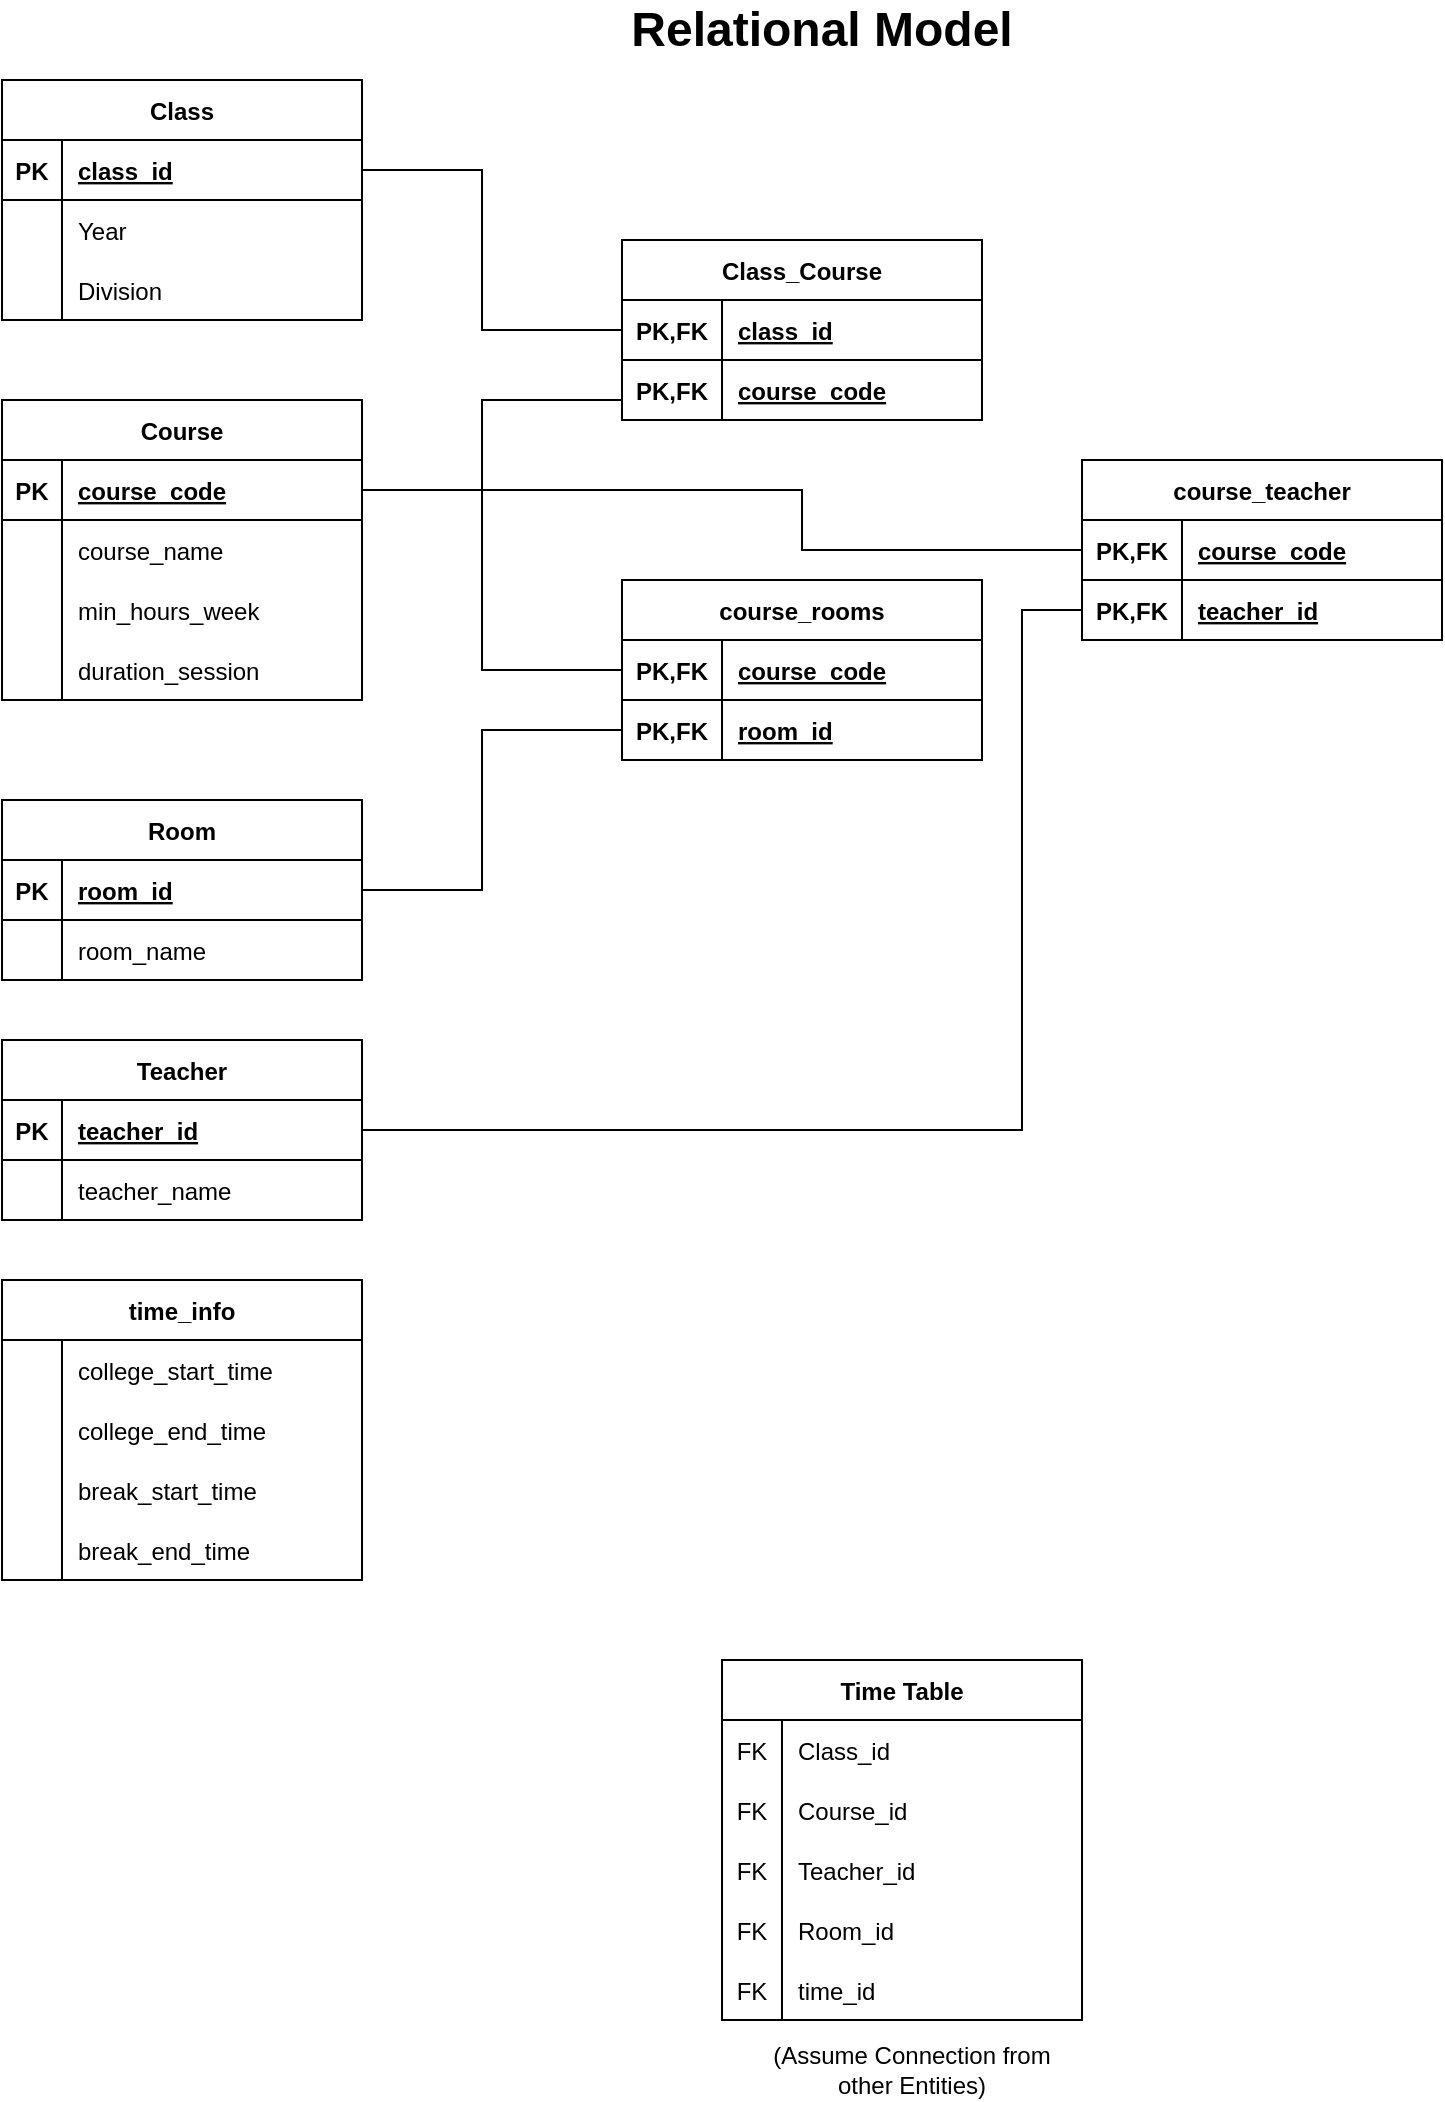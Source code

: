 <mxfile version="20.4.0" type="device"><diagram id="zvLqzb58kwVaxN1AMwR2" name="Page-1"><mxGraphModel dx="868" dy="450" grid="1" gridSize="10" guides="1" tooltips="1" connect="1" arrows="1" fold="1" page="1" pageScale="1" pageWidth="1100" pageHeight="1700" math="0" shadow="0"><root><mxCell id="0"/><mxCell id="1" parent="0"/><mxCell id="yM-epIyJSIIHkvB47Rvs-1" value="&lt;b&gt;&lt;font style=&quot;font-size: 24px;&quot;&gt;Relational Model&lt;/font&gt;&lt;/b&gt;" style="text;html=1;strokeColor=none;fillColor=none;align=center;verticalAlign=middle;whiteSpace=wrap;rounded=0;" parent="1" vertex="1"><mxGeometry x="310" y="40" width="280" height="30" as="geometry"/></mxCell><mxCell id="yM-epIyJSIIHkvB47Rvs-2" value="Class" style="shape=table;startSize=30;container=1;collapsible=1;childLayout=tableLayout;fixedRows=1;rowLines=0;fontStyle=1;align=center;resizeLast=1;fontSize=12;" parent="1" vertex="1"><mxGeometry x="40" y="80" width="180" height="120" as="geometry"/></mxCell><mxCell id="yM-epIyJSIIHkvB47Rvs-3" value="" style="shape=tableRow;horizontal=0;startSize=0;swimlaneHead=0;swimlaneBody=0;fillColor=none;collapsible=0;dropTarget=0;points=[[0,0.5],[1,0.5]];portConstraint=eastwest;top=0;left=0;right=0;bottom=1;fontSize=24;" parent="yM-epIyJSIIHkvB47Rvs-2" vertex="1"><mxGeometry y="30" width="180" height="30" as="geometry"/></mxCell><mxCell id="yM-epIyJSIIHkvB47Rvs-4" value="PK" style="shape=partialRectangle;connectable=0;fillColor=none;top=0;left=0;bottom=0;right=0;fontStyle=1;overflow=hidden;fontSize=12;" parent="yM-epIyJSIIHkvB47Rvs-3" vertex="1"><mxGeometry width="30" height="30" as="geometry"><mxRectangle width="30" height="30" as="alternateBounds"/></mxGeometry></mxCell><mxCell id="yM-epIyJSIIHkvB47Rvs-5" value="class_id" style="shape=partialRectangle;connectable=0;fillColor=none;top=0;left=0;bottom=0;right=0;align=left;spacingLeft=6;fontStyle=5;overflow=hidden;fontSize=12;" parent="yM-epIyJSIIHkvB47Rvs-3" vertex="1"><mxGeometry x="30" width="150" height="30" as="geometry"><mxRectangle width="150" height="30" as="alternateBounds"/></mxGeometry></mxCell><mxCell id="yM-epIyJSIIHkvB47Rvs-6" value="" style="shape=tableRow;horizontal=0;startSize=0;swimlaneHead=0;swimlaneBody=0;fillColor=none;collapsible=0;dropTarget=0;points=[[0,0.5],[1,0.5]];portConstraint=eastwest;top=0;left=0;right=0;bottom=0;fontSize=24;" parent="yM-epIyJSIIHkvB47Rvs-2" vertex="1"><mxGeometry y="60" width="180" height="30" as="geometry"/></mxCell><mxCell id="yM-epIyJSIIHkvB47Rvs-7" value="" style="shape=partialRectangle;connectable=0;fillColor=none;top=0;left=0;bottom=0;right=0;editable=1;overflow=hidden;fontSize=24;" parent="yM-epIyJSIIHkvB47Rvs-6" vertex="1"><mxGeometry width="30" height="30" as="geometry"><mxRectangle width="30" height="30" as="alternateBounds"/></mxGeometry></mxCell><mxCell id="yM-epIyJSIIHkvB47Rvs-8" value="Year" style="shape=partialRectangle;connectable=0;fillColor=none;top=0;left=0;bottom=0;right=0;align=left;spacingLeft=6;overflow=hidden;fontSize=12;" parent="yM-epIyJSIIHkvB47Rvs-6" vertex="1"><mxGeometry x="30" width="150" height="30" as="geometry"><mxRectangle width="150" height="30" as="alternateBounds"/></mxGeometry></mxCell><mxCell id="yM-epIyJSIIHkvB47Rvs-9" value="" style="shape=tableRow;horizontal=0;startSize=0;swimlaneHead=0;swimlaneBody=0;fillColor=none;collapsible=0;dropTarget=0;points=[[0,0.5],[1,0.5]];portConstraint=eastwest;top=0;left=0;right=0;bottom=0;fontSize=24;" parent="yM-epIyJSIIHkvB47Rvs-2" vertex="1"><mxGeometry y="90" width="180" height="30" as="geometry"/></mxCell><mxCell id="yM-epIyJSIIHkvB47Rvs-10" value="" style="shape=partialRectangle;connectable=0;fillColor=none;top=0;left=0;bottom=0;right=0;editable=1;overflow=hidden;fontSize=24;" parent="yM-epIyJSIIHkvB47Rvs-9" vertex="1"><mxGeometry width="30" height="30" as="geometry"><mxRectangle width="30" height="30" as="alternateBounds"/></mxGeometry></mxCell><mxCell id="yM-epIyJSIIHkvB47Rvs-11" value="Division" style="shape=partialRectangle;connectable=0;fillColor=none;top=0;left=0;bottom=0;right=0;align=left;spacingLeft=6;overflow=hidden;fontSize=12;" parent="yM-epIyJSIIHkvB47Rvs-9" vertex="1"><mxGeometry x="30" width="150" height="30" as="geometry"><mxRectangle width="150" height="30" as="alternateBounds"/></mxGeometry></mxCell><mxCell id="yM-epIyJSIIHkvB47Rvs-15" value="Course" style="shape=table;startSize=30;container=1;collapsible=1;childLayout=tableLayout;fixedRows=1;rowLines=0;fontStyle=1;align=center;resizeLast=1;fontSize=12;" parent="1" vertex="1"><mxGeometry x="40" y="240" width="180" height="150" as="geometry"/></mxCell><mxCell id="yM-epIyJSIIHkvB47Rvs-16" value="" style="shape=tableRow;horizontal=0;startSize=0;swimlaneHead=0;swimlaneBody=0;fillColor=none;collapsible=0;dropTarget=0;points=[[0,0.5],[1,0.5]];portConstraint=eastwest;top=0;left=0;right=0;bottom=1;fontSize=24;" parent="yM-epIyJSIIHkvB47Rvs-15" vertex="1"><mxGeometry y="30" width="180" height="30" as="geometry"/></mxCell><mxCell id="yM-epIyJSIIHkvB47Rvs-17" value="PK" style="shape=partialRectangle;connectable=0;fillColor=none;top=0;left=0;bottom=0;right=0;fontStyle=1;overflow=hidden;fontSize=12;" parent="yM-epIyJSIIHkvB47Rvs-16" vertex="1"><mxGeometry width="30" height="30" as="geometry"><mxRectangle width="30" height="30" as="alternateBounds"/></mxGeometry></mxCell><mxCell id="yM-epIyJSIIHkvB47Rvs-18" value="course_code" style="shape=partialRectangle;connectable=0;fillColor=none;top=0;left=0;bottom=0;right=0;align=left;spacingLeft=6;fontStyle=5;overflow=hidden;fontSize=12;" parent="yM-epIyJSIIHkvB47Rvs-16" vertex="1"><mxGeometry x="30" width="150" height="30" as="geometry"><mxRectangle width="150" height="30" as="alternateBounds"/></mxGeometry></mxCell><mxCell id="yM-epIyJSIIHkvB47Rvs-19" value="" style="shape=tableRow;horizontal=0;startSize=0;swimlaneHead=0;swimlaneBody=0;fillColor=none;collapsible=0;dropTarget=0;points=[[0,0.5],[1,0.5]];portConstraint=eastwest;top=0;left=0;right=0;bottom=0;fontSize=24;" parent="yM-epIyJSIIHkvB47Rvs-15" vertex="1"><mxGeometry y="60" width="180" height="30" as="geometry"/></mxCell><mxCell id="yM-epIyJSIIHkvB47Rvs-20" value="" style="shape=partialRectangle;connectable=0;fillColor=none;top=0;left=0;bottom=0;right=0;editable=1;overflow=hidden;fontSize=24;" parent="yM-epIyJSIIHkvB47Rvs-19" vertex="1"><mxGeometry width="30" height="30" as="geometry"><mxRectangle width="30" height="30" as="alternateBounds"/></mxGeometry></mxCell><mxCell id="yM-epIyJSIIHkvB47Rvs-21" value="course_name" style="shape=partialRectangle;connectable=0;fillColor=none;top=0;left=0;bottom=0;right=0;align=left;spacingLeft=6;overflow=hidden;fontSize=12;" parent="yM-epIyJSIIHkvB47Rvs-19" vertex="1"><mxGeometry x="30" width="150" height="30" as="geometry"><mxRectangle width="150" height="30" as="alternateBounds"/></mxGeometry></mxCell><mxCell id="yM-epIyJSIIHkvB47Rvs-22" value="" style="shape=tableRow;horizontal=0;startSize=0;swimlaneHead=0;swimlaneBody=0;fillColor=none;collapsible=0;dropTarget=0;points=[[0,0.5],[1,0.5]];portConstraint=eastwest;top=0;left=0;right=0;bottom=0;fontSize=24;" parent="yM-epIyJSIIHkvB47Rvs-15" vertex="1"><mxGeometry y="90" width="180" height="30" as="geometry"/></mxCell><mxCell id="yM-epIyJSIIHkvB47Rvs-23" value="" style="shape=partialRectangle;connectable=0;fillColor=none;top=0;left=0;bottom=0;right=0;editable=1;overflow=hidden;fontSize=24;" parent="yM-epIyJSIIHkvB47Rvs-22" vertex="1"><mxGeometry width="30" height="30" as="geometry"><mxRectangle width="30" height="30" as="alternateBounds"/></mxGeometry></mxCell><mxCell id="yM-epIyJSIIHkvB47Rvs-24" value="min_hours_week" style="shape=partialRectangle;connectable=0;fillColor=none;top=0;left=0;bottom=0;right=0;align=left;spacingLeft=6;overflow=hidden;fontSize=12;" parent="yM-epIyJSIIHkvB47Rvs-22" vertex="1"><mxGeometry x="30" width="150" height="30" as="geometry"><mxRectangle width="150" height="30" as="alternateBounds"/></mxGeometry></mxCell><mxCell id="yM-epIyJSIIHkvB47Rvs-47" value="" style="shape=tableRow;horizontal=0;startSize=0;swimlaneHead=0;swimlaneBody=0;fillColor=none;collapsible=0;dropTarget=0;points=[[0,0.5],[1,0.5]];portConstraint=eastwest;top=0;left=0;right=0;bottom=0;fontSize=24;" parent="yM-epIyJSIIHkvB47Rvs-15" vertex="1"><mxGeometry y="120" width="180" height="30" as="geometry"/></mxCell><mxCell id="yM-epIyJSIIHkvB47Rvs-48" value="" style="shape=partialRectangle;connectable=0;fillColor=none;top=0;left=0;bottom=0;right=0;editable=1;overflow=hidden;fontSize=24;" parent="yM-epIyJSIIHkvB47Rvs-47" vertex="1"><mxGeometry width="30" height="30" as="geometry"><mxRectangle width="30" height="30" as="alternateBounds"/></mxGeometry></mxCell><mxCell id="yM-epIyJSIIHkvB47Rvs-49" value="duration_session" style="shape=partialRectangle;connectable=0;fillColor=none;top=0;left=0;bottom=0;right=0;align=left;spacingLeft=6;overflow=hidden;fontSize=12;" parent="yM-epIyJSIIHkvB47Rvs-47" vertex="1"><mxGeometry x="30" width="150" height="30" as="geometry"><mxRectangle width="150" height="30" as="alternateBounds"/></mxGeometry></mxCell><mxCell id="yM-epIyJSIIHkvB47Rvs-50" value="Room" style="shape=table;startSize=30;container=1;collapsible=1;childLayout=tableLayout;fixedRows=1;rowLines=0;fontStyle=1;align=center;resizeLast=1;fontSize=12;" parent="1" vertex="1"><mxGeometry x="40" y="440" width="180" height="90" as="geometry"/></mxCell><mxCell id="yM-epIyJSIIHkvB47Rvs-51" value="" style="shape=tableRow;horizontal=0;startSize=0;swimlaneHead=0;swimlaneBody=0;fillColor=none;collapsible=0;dropTarget=0;points=[[0,0.5],[1,0.5]];portConstraint=eastwest;top=0;left=0;right=0;bottom=1;fontSize=24;" parent="yM-epIyJSIIHkvB47Rvs-50" vertex="1"><mxGeometry y="30" width="180" height="30" as="geometry"/></mxCell><mxCell id="yM-epIyJSIIHkvB47Rvs-52" value="PK" style="shape=partialRectangle;connectable=0;fillColor=none;top=0;left=0;bottom=0;right=0;fontStyle=1;overflow=hidden;fontSize=12;" parent="yM-epIyJSIIHkvB47Rvs-51" vertex="1"><mxGeometry width="30" height="30" as="geometry"><mxRectangle width="30" height="30" as="alternateBounds"/></mxGeometry></mxCell><mxCell id="yM-epIyJSIIHkvB47Rvs-53" value="room_id" style="shape=partialRectangle;connectable=0;fillColor=none;top=0;left=0;bottom=0;right=0;align=left;spacingLeft=6;fontStyle=5;overflow=hidden;fontSize=12;" parent="yM-epIyJSIIHkvB47Rvs-51" vertex="1"><mxGeometry x="30" width="150" height="30" as="geometry"><mxRectangle width="150" height="30" as="alternateBounds"/></mxGeometry></mxCell><mxCell id="yM-epIyJSIIHkvB47Rvs-54" value="" style="shape=tableRow;horizontal=0;startSize=0;swimlaneHead=0;swimlaneBody=0;fillColor=none;collapsible=0;dropTarget=0;points=[[0,0.5],[1,0.5]];portConstraint=eastwest;top=0;left=0;right=0;bottom=0;fontSize=24;" parent="yM-epIyJSIIHkvB47Rvs-50" vertex="1"><mxGeometry y="60" width="180" height="30" as="geometry"/></mxCell><mxCell id="yM-epIyJSIIHkvB47Rvs-55" value="" style="shape=partialRectangle;connectable=0;fillColor=none;top=0;left=0;bottom=0;right=0;editable=1;overflow=hidden;fontSize=24;" parent="yM-epIyJSIIHkvB47Rvs-54" vertex="1"><mxGeometry width="30" height="30" as="geometry"><mxRectangle width="30" height="30" as="alternateBounds"/></mxGeometry></mxCell><mxCell id="yM-epIyJSIIHkvB47Rvs-56" value="room_name" style="shape=partialRectangle;connectable=0;fillColor=none;top=0;left=0;bottom=0;right=0;align=left;spacingLeft=6;overflow=hidden;fontSize=12;" parent="yM-epIyJSIIHkvB47Rvs-54" vertex="1"><mxGeometry x="30" width="150" height="30" as="geometry"><mxRectangle width="150" height="30" as="alternateBounds"/></mxGeometry></mxCell><mxCell id="yM-epIyJSIIHkvB47Rvs-63" value="Teacher" style="shape=table;startSize=30;container=1;collapsible=1;childLayout=tableLayout;fixedRows=1;rowLines=0;fontStyle=1;align=center;resizeLast=1;fontSize=12;" parent="1" vertex="1"><mxGeometry x="40" y="560" width="180" height="90" as="geometry"/></mxCell><mxCell id="yM-epIyJSIIHkvB47Rvs-64" value="" style="shape=tableRow;horizontal=0;startSize=0;swimlaneHead=0;swimlaneBody=0;fillColor=none;collapsible=0;dropTarget=0;points=[[0,0.5],[1,0.5]];portConstraint=eastwest;top=0;left=0;right=0;bottom=1;fontSize=24;" parent="yM-epIyJSIIHkvB47Rvs-63" vertex="1"><mxGeometry y="30" width="180" height="30" as="geometry"/></mxCell><mxCell id="yM-epIyJSIIHkvB47Rvs-65" value="PK" style="shape=partialRectangle;connectable=0;fillColor=none;top=0;left=0;bottom=0;right=0;fontStyle=1;overflow=hidden;fontSize=12;" parent="yM-epIyJSIIHkvB47Rvs-64" vertex="1"><mxGeometry width="30" height="30" as="geometry"><mxRectangle width="30" height="30" as="alternateBounds"/></mxGeometry></mxCell><mxCell id="yM-epIyJSIIHkvB47Rvs-66" value="teacher_id" style="shape=partialRectangle;connectable=0;fillColor=none;top=0;left=0;bottom=0;right=0;align=left;spacingLeft=6;fontStyle=5;overflow=hidden;fontSize=12;" parent="yM-epIyJSIIHkvB47Rvs-64" vertex="1"><mxGeometry x="30" width="150" height="30" as="geometry"><mxRectangle width="150" height="30" as="alternateBounds"/></mxGeometry></mxCell><mxCell id="yM-epIyJSIIHkvB47Rvs-67" value="" style="shape=tableRow;horizontal=0;startSize=0;swimlaneHead=0;swimlaneBody=0;fillColor=none;collapsible=0;dropTarget=0;points=[[0,0.5],[1,0.5]];portConstraint=eastwest;top=0;left=0;right=0;bottom=0;fontSize=24;" parent="yM-epIyJSIIHkvB47Rvs-63" vertex="1"><mxGeometry y="60" width="180" height="30" as="geometry"/></mxCell><mxCell id="yM-epIyJSIIHkvB47Rvs-68" value="" style="shape=partialRectangle;connectable=0;fillColor=none;top=0;left=0;bottom=0;right=0;editable=1;overflow=hidden;fontSize=24;" parent="yM-epIyJSIIHkvB47Rvs-67" vertex="1"><mxGeometry width="30" height="30" as="geometry"><mxRectangle width="30" height="30" as="alternateBounds"/></mxGeometry></mxCell><mxCell id="yM-epIyJSIIHkvB47Rvs-69" value="teacher_name" style="shape=partialRectangle;connectable=0;fillColor=none;top=0;left=0;bottom=0;right=0;align=left;spacingLeft=6;overflow=hidden;fontSize=12;" parent="yM-epIyJSIIHkvB47Rvs-67" vertex="1"><mxGeometry x="30" width="150" height="30" as="geometry"><mxRectangle width="150" height="30" as="alternateBounds"/></mxGeometry></mxCell><mxCell id="yM-epIyJSIIHkvB47Rvs-76" value="Class_Course" style="shape=table;startSize=30;container=1;collapsible=1;childLayout=tableLayout;fixedRows=1;rowLines=0;fontStyle=1;align=center;resizeLast=1;fontSize=12;" parent="1" vertex="1"><mxGeometry x="350" y="160" width="180" height="90" as="geometry"/></mxCell><mxCell id="yM-epIyJSIIHkvB47Rvs-77" value="" style="shape=tableRow;horizontal=0;startSize=0;swimlaneHead=0;swimlaneBody=0;fillColor=none;collapsible=0;dropTarget=0;points=[[0,0.5],[1,0.5]];portConstraint=eastwest;top=0;left=0;right=0;bottom=1;fontSize=24;" parent="yM-epIyJSIIHkvB47Rvs-76" vertex="1"><mxGeometry y="30" width="180" height="30" as="geometry"/></mxCell><mxCell id="yM-epIyJSIIHkvB47Rvs-78" value="PK,FK" style="shape=partialRectangle;connectable=0;fillColor=none;top=0;left=0;bottom=0;right=0;fontStyle=1;overflow=hidden;fontSize=12;" parent="yM-epIyJSIIHkvB47Rvs-77" vertex="1"><mxGeometry width="50" height="30" as="geometry"><mxRectangle width="50" height="30" as="alternateBounds"/></mxGeometry></mxCell><mxCell id="yM-epIyJSIIHkvB47Rvs-79" value="class_id" style="shape=partialRectangle;connectable=0;fillColor=none;top=0;left=0;bottom=0;right=0;align=left;spacingLeft=6;fontStyle=5;overflow=hidden;fontSize=12;" parent="yM-epIyJSIIHkvB47Rvs-77" vertex="1"><mxGeometry x="50" width="130" height="30" as="geometry"><mxRectangle width="130" height="30" as="alternateBounds"/></mxGeometry></mxCell><mxCell id="yM-epIyJSIIHkvB47Rvs-86" value="" style="shape=tableRow;horizontal=0;startSize=0;swimlaneHead=0;swimlaneBody=0;fillColor=none;collapsible=0;dropTarget=0;points=[[0,0.5],[1,0.5]];portConstraint=eastwest;top=0;left=0;right=0;bottom=1;fontSize=24;" parent="yM-epIyJSIIHkvB47Rvs-76" vertex="1"><mxGeometry y="60" width="180" height="30" as="geometry"/></mxCell><mxCell id="yM-epIyJSIIHkvB47Rvs-87" value="PK,FK" style="shape=partialRectangle;connectable=0;fillColor=none;top=0;left=0;bottom=0;right=0;fontStyle=1;overflow=hidden;fontSize=12;" parent="yM-epIyJSIIHkvB47Rvs-86" vertex="1"><mxGeometry width="50" height="30" as="geometry"><mxRectangle width="50" height="30" as="alternateBounds"/></mxGeometry></mxCell><mxCell id="yM-epIyJSIIHkvB47Rvs-88" value="course_code" style="shape=partialRectangle;connectable=0;fillColor=none;top=0;left=0;bottom=0;right=0;align=left;spacingLeft=6;fontStyle=5;overflow=hidden;fontSize=12;" parent="yM-epIyJSIIHkvB47Rvs-86" vertex="1"><mxGeometry x="50" width="130" height="30" as="geometry"><mxRectangle width="130" height="30" as="alternateBounds"/></mxGeometry></mxCell><mxCell id="yM-epIyJSIIHkvB47Rvs-93" value="" style="endArrow=none;html=1;rounded=0;fontSize=12;exitX=1;exitY=0.5;exitDx=0;exitDy=0;entryX=0;entryY=0.5;entryDx=0;entryDy=0;" parent="1" source="yM-epIyJSIIHkvB47Rvs-3" target="yM-epIyJSIIHkvB47Rvs-77" edge="1"><mxGeometry relative="1" as="geometry"><mxPoint x="360" y="210" as="sourcePoint"/><mxPoint x="520" y="210" as="targetPoint"/><Array as="points"><mxPoint x="280" y="125"/><mxPoint x="280" y="205"/></Array></mxGeometry></mxCell><mxCell id="yM-epIyJSIIHkvB47Rvs-94" value="" style="endArrow=none;html=1;rounded=0;fontSize=12;exitX=1;exitY=0.5;exitDx=0;exitDy=0;" parent="1" source="yM-epIyJSIIHkvB47Rvs-16" edge="1"><mxGeometry relative="1" as="geometry"><mxPoint x="360" y="210" as="sourcePoint"/><mxPoint x="350" y="240" as="targetPoint"/><Array as="points"><mxPoint x="280" y="285"/><mxPoint x="280" y="240"/></Array></mxGeometry></mxCell><mxCell id="yM-epIyJSIIHkvB47Rvs-95" value="course_rooms" style="shape=table;startSize=30;container=1;collapsible=1;childLayout=tableLayout;fixedRows=1;rowLines=0;fontStyle=1;align=center;resizeLast=1;fontSize=12;" parent="1" vertex="1"><mxGeometry x="350" y="330" width="180" height="90" as="geometry"/></mxCell><mxCell id="yM-epIyJSIIHkvB47Rvs-96" value="" style="shape=tableRow;horizontal=0;startSize=0;swimlaneHead=0;swimlaneBody=0;fillColor=none;collapsible=0;dropTarget=0;points=[[0,0.5],[1,0.5]];portConstraint=eastwest;top=0;left=0;right=0;bottom=1;fontSize=24;" parent="yM-epIyJSIIHkvB47Rvs-95" vertex="1"><mxGeometry y="30" width="180" height="30" as="geometry"/></mxCell><mxCell id="yM-epIyJSIIHkvB47Rvs-97" value="PK,FK" style="shape=partialRectangle;connectable=0;fillColor=none;top=0;left=0;bottom=0;right=0;fontStyle=1;overflow=hidden;fontSize=12;" parent="yM-epIyJSIIHkvB47Rvs-96" vertex="1"><mxGeometry width="50" height="30" as="geometry"><mxRectangle width="50" height="30" as="alternateBounds"/></mxGeometry></mxCell><mxCell id="yM-epIyJSIIHkvB47Rvs-98" value="course_code" style="shape=partialRectangle;connectable=0;fillColor=none;top=0;left=0;bottom=0;right=0;align=left;spacingLeft=6;fontStyle=5;overflow=hidden;fontSize=12;" parent="yM-epIyJSIIHkvB47Rvs-96" vertex="1"><mxGeometry x="50" width="130" height="30" as="geometry"><mxRectangle width="130" height="30" as="alternateBounds"/></mxGeometry></mxCell><mxCell id="yM-epIyJSIIHkvB47Rvs-99" value="" style="shape=tableRow;horizontal=0;startSize=0;swimlaneHead=0;swimlaneBody=0;fillColor=none;collapsible=0;dropTarget=0;points=[[0,0.5],[1,0.5]];portConstraint=eastwest;top=0;left=0;right=0;bottom=1;fontSize=24;" parent="yM-epIyJSIIHkvB47Rvs-95" vertex="1"><mxGeometry y="60" width="180" height="30" as="geometry"/></mxCell><mxCell id="yM-epIyJSIIHkvB47Rvs-100" value="PK,FK" style="shape=partialRectangle;connectable=0;fillColor=none;top=0;left=0;bottom=0;right=0;fontStyle=1;overflow=hidden;fontSize=12;" parent="yM-epIyJSIIHkvB47Rvs-99" vertex="1"><mxGeometry width="50" height="30" as="geometry"><mxRectangle width="50" height="30" as="alternateBounds"/></mxGeometry></mxCell><mxCell id="yM-epIyJSIIHkvB47Rvs-101" value="room_id" style="shape=partialRectangle;connectable=0;fillColor=none;top=0;left=0;bottom=0;right=0;align=left;spacingLeft=6;fontStyle=5;overflow=hidden;fontSize=12;" parent="yM-epIyJSIIHkvB47Rvs-99" vertex="1"><mxGeometry x="50" width="130" height="30" as="geometry"><mxRectangle width="130" height="30" as="alternateBounds"/></mxGeometry></mxCell><mxCell id="yM-epIyJSIIHkvB47Rvs-102" value="" style="endArrow=none;html=1;rounded=0;fontSize=12;exitX=1;exitY=0.5;exitDx=0;exitDy=0;entryX=0;entryY=0.5;entryDx=0;entryDy=0;" parent="1" source="yM-epIyJSIIHkvB47Rvs-16" target="yM-epIyJSIIHkvB47Rvs-96" edge="1"><mxGeometry relative="1" as="geometry"><mxPoint x="250" y="440" as="sourcePoint"/><mxPoint x="410" y="440" as="targetPoint"/><Array as="points"><mxPoint x="280" y="285"/><mxPoint x="280" y="375"/></Array></mxGeometry></mxCell><mxCell id="yM-epIyJSIIHkvB47Rvs-103" value="" style="endArrow=none;html=1;rounded=0;fontSize=12;exitX=1;exitY=0.5;exitDx=0;exitDy=0;entryX=0;entryY=0.5;entryDx=0;entryDy=0;" parent="1" source="yM-epIyJSIIHkvB47Rvs-51" target="yM-epIyJSIIHkvB47Rvs-99" edge="1"><mxGeometry relative="1" as="geometry"><mxPoint x="320" y="490" as="sourcePoint"/><mxPoint x="480" y="490" as="targetPoint"/><Array as="points"><mxPoint x="280" y="485"/><mxPoint x="280" y="405"/></Array></mxGeometry></mxCell><mxCell id="yM-epIyJSIIHkvB47Rvs-104" value="course_teacher" style="shape=table;startSize=30;container=1;collapsible=1;childLayout=tableLayout;fixedRows=1;rowLines=0;fontStyle=1;align=center;resizeLast=1;fontSize=12;" parent="1" vertex="1"><mxGeometry x="580" y="270" width="180" height="90" as="geometry"/></mxCell><mxCell id="yM-epIyJSIIHkvB47Rvs-105" value="" style="shape=tableRow;horizontal=0;startSize=0;swimlaneHead=0;swimlaneBody=0;fillColor=none;collapsible=0;dropTarget=0;points=[[0,0.5],[1,0.5]];portConstraint=eastwest;top=0;left=0;right=0;bottom=1;fontSize=24;" parent="yM-epIyJSIIHkvB47Rvs-104" vertex="1"><mxGeometry y="30" width="180" height="30" as="geometry"/></mxCell><mxCell id="yM-epIyJSIIHkvB47Rvs-106" value="PK,FK" style="shape=partialRectangle;connectable=0;fillColor=none;top=0;left=0;bottom=0;right=0;fontStyle=1;overflow=hidden;fontSize=12;" parent="yM-epIyJSIIHkvB47Rvs-105" vertex="1"><mxGeometry width="50" height="30" as="geometry"><mxRectangle width="50" height="30" as="alternateBounds"/></mxGeometry></mxCell><mxCell id="yM-epIyJSIIHkvB47Rvs-107" value="course_code" style="shape=partialRectangle;connectable=0;fillColor=none;top=0;left=0;bottom=0;right=0;align=left;spacingLeft=6;fontStyle=5;overflow=hidden;fontSize=12;" parent="yM-epIyJSIIHkvB47Rvs-105" vertex="1"><mxGeometry x="50" width="130" height="30" as="geometry"><mxRectangle width="130" height="30" as="alternateBounds"/></mxGeometry></mxCell><mxCell id="yM-epIyJSIIHkvB47Rvs-108" value="" style="shape=tableRow;horizontal=0;startSize=0;swimlaneHead=0;swimlaneBody=0;fillColor=none;collapsible=0;dropTarget=0;points=[[0,0.5],[1,0.5]];portConstraint=eastwest;top=0;left=0;right=0;bottom=1;fontSize=24;" parent="yM-epIyJSIIHkvB47Rvs-104" vertex="1"><mxGeometry y="60" width="180" height="30" as="geometry"/></mxCell><mxCell id="yM-epIyJSIIHkvB47Rvs-109" value="PK,FK" style="shape=partialRectangle;connectable=0;fillColor=none;top=0;left=0;bottom=0;right=0;fontStyle=1;overflow=hidden;fontSize=12;" parent="yM-epIyJSIIHkvB47Rvs-108" vertex="1"><mxGeometry width="50" height="30" as="geometry"><mxRectangle width="50" height="30" as="alternateBounds"/></mxGeometry></mxCell><mxCell id="yM-epIyJSIIHkvB47Rvs-110" value="teacher_id" style="shape=partialRectangle;connectable=0;fillColor=none;top=0;left=0;bottom=0;right=0;align=left;spacingLeft=6;fontStyle=5;overflow=hidden;fontSize=12;" parent="yM-epIyJSIIHkvB47Rvs-108" vertex="1"><mxGeometry x="50" width="130" height="30" as="geometry"><mxRectangle width="130" height="30" as="alternateBounds"/></mxGeometry></mxCell><mxCell id="yM-epIyJSIIHkvB47Rvs-111" value="" style="endArrow=none;html=1;rounded=0;fontSize=12;exitX=1;exitY=0.5;exitDx=0;exitDy=0;entryX=0;entryY=0.5;entryDx=0;entryDy=0;" parent="1" source="yM-epIyJSIIHkvB47Rvs-16" target="yM-epIyJSIIHkvB47Rvs-105" edge="1"><mxGeometry relative="1" as="geometry"><mxPoint x="360" y="310" as="sourcePoint"/><mxPoint x="520" y="310" as="targetPoint"/><Array as="points"><mxPoint x="440" y="285"/><mxPoint x="440" y="315"/></Array></mxGeometry></mxCell><mxCell id="yM-epIyJSIIHkvB47Rvs-112" value="" style="endArrow=none;html=1;rounded=0;fontSize=12;exitX=1;exitY=0.5;exitDx=0;exitDy=0;entryX=0;entryY=0.5;entryDx=0;entryDy=0;" parent="1" source="yM-epIyJSIIHkvB47Rvs-64" target="yM-epIyJSIIHkvB47Rvs-108" edge="1"><mxGeometry relative="1" as="geometry"><mxPoint x="360" y="510" as="sourcePoint"/><mxPoint x="520" y="510" as="targetPoint"/><Array as="points"><mxPoint x="550" y="605"/><mxPoint x="550" y="345"/><mxPoint x="580" y="345"/></Array></mxGeometry></mxCell><mxCell id="yM-epIyJSIIHkvB47Rvs-113" value="time_info" style="shape=table;startSize=30;container=1;collapsible=1;childLayout=tableLayout;fixedRows=1;rowLines=0;fontStyle=1;align=center;resizeLast=1;fontSize=12;" parent="1" vertex="1"><mxGeometry x="40" y="680" width="180" height="150" as="geometry"/></mxCell><mxCell id="yM-epIyJSIIHkvB47Rvs-117" value="" style="shape=tableRow;horizontal=0;startSize=0;swimlaneHead=0;swimlaneBody=0;fillColor=none;collapsible=0;dropTarget=0;points=[[0,0.5],[1,0.5]];portConstraint=eastwest;top=0;left=0;right=0;bottom=0;fontSize=24;" parent="yM-epIyJSIIHkvB47Rvs-113" vertex="1"><mxGeometry y="30" width="180" height="30" as="geometry"/></mxCell><mxCell id="yM-epIyJSIIHkvB47Rvs-118" value="" style="shape=partialRectangle;connectable=0;fillColor=none;top=0;left=0;bottom=0;right=0;editable=1;overflow=hidden;fontSize=24;" parent="yM-epIyJSIIHkvB47Rvs-117" vertex="1"><mxGeometry width="30" height="30" as="geometry"><mxRectangle width="30" height="30" as="alternateBounds"/></mxGeometry></mxCell><mxCell id="yM-epIyJSIIHkvB47Rvs-119" value="college_start_time" style="shape=partialRectangle;connectable=0;fillColor=none;top=0;left=0;bottom=0;right=0;align=left;spacingLeft=6;overflow=hidden;fontSize=12;" parent="yM-epIyJSIIHkvB47Rvs-117" vertex="1"><mxGeometry x="30" width="150" height="30" as="geometry"><mxRectangle width="150" height="30" as="alternateBounds"/></mxGeometry></mxCell><mxCell id="yM-epIyJSIIHkvB47Rvs-120" value="" style="shape=tableRow;horizontal=0;startSize=0;swimlaneHead=0;swimlaneBody=0;fillColor=none;collapsible=0;dropTarget=0;points=[[0,0.5],[1,0.5]];portConstraint=eastwest;top=0;left=0;right=0;bottom=0;fontSize=24;" parent="yM-epIyJSIIHkvB47Rvs-113" vertex="1"><mxGeometry y="60" width="180" height="30" as="geometry"/></mxCell><mxCell id="yM-epIyJSIIHkvB47Rvs-121" value="" style="shape=partialRectangle;connectable=0;fillColor=none;top=0;left=0;bottom=0;right=0;editable=1;overflow=hidden;fontSize=24;" parent="yM-epIyJSIIHkvB47Rvs-120" vertex="1"><mxGeometry width="30" height="30" as="geometry"><mxRectangle width="30" height="30" as="alternateBounds"/></mxGeometry></mxCell><mxCell id="yM-epIyJSIIHkvB47Rvs-122" value="college_end_time" style="shape=partialRectangle;connectable=0;fillColor=none;top=0;left=0;bottom=0;right=0;align=left;spacingLeft=6;overflow=hidden;fontSize=12;" parent="yM-epIyJSIIHkvB47Rvs-120" vertex="1"><mxGeometry x="30" width="150" height="30" as="geometry"><mxRectangle width="150" height="30" as="alternateBounds"/></mxGeometry></mxCell><mxCell id="yM-epIyJSIIHkvB47Rvs-123" value="" style="shape=tableRow;horizontal=0;startSize=0;swimlaneHead=0;swimlaneBody=0;fillColor=none;collapsible=0;dropTarget=0;points=[[0,0.5],[1,0.5]];portConstraint=eastwest;top=0;left=0;right=0;bottom=0;fontSize=24;" parent="yM-epIyJSIIHkvB47Rvs-113" vertex="1"><mxGeometry y="90" width="180" height="30" as="geometry"/></mxCell><mxCell id="yM-epIyJSIIHkvB47Rvs-124" value="" style="shape=partialRectangle;connectable=0;fillColor=none;top=0;left=0;bottom=0;right=0;editable=1;overflow=hidden;fontSize=24;" parent="yM-epIyJSIIHkvB47Rvs-123" vertex="1"><mxGeometry width="30" height="30" as="geometry"><mxRectangle width="30" height="30" as="alternateBounds"/></mxGeometry></mxCell><mxCell id="yM-epIyJSIIHkvB47Rvs-125" value="break_start_time" style="shape=partialRectangle;connectable=0;fillColor=none;top=0;left=0;bottom=0;right=0;align=left;spacingLeft=6;overflow=hidden;fontSize=12;" parent="yM-epIyJSIIHkvB47Rvs-123" vertex="1"><mxGeometry x="30" width="150" height="30" as="geometry"><mxRectangle width="150" height="30" as="alternateBounds"/></mxGeometry></mxCell><mxCell id="O_0n4XbbraEeVZyB7gW1-11" value="" style="shape=tableRow;horizontal=0;startSize=0;swimlaneHead=0;swimlaneBody=0;fillColor=none;collapsible=0;dropTarget=0;points=[[0,0.5],[1,0.5]];portConstraint=eastwest;top=0;left=0;right=0;bottom=0;fontSize=24;" vertex="1" parent="yM-epIyJSIIHkvB47Rvs-113"><mxGeometry y="120" width="180" height="30" as="geometry"/></mxCell><mxCell id="O_0n4XbbraEeVZyB7gW1-12" value="" style="shape=partialRectangle;connectable=0;fillColor=none;top=0;left=0;bottom=0;right=0;editable=1;overflow=hidden;fontSize=24;" vertex="1" parent="O_0n4XbbraEeVZyB7gW1-11"><mxGeometry width="30" height="30" as="geometry"><mxRectangle width="30" height="30" as="alternateBounds"/></mxGeometry></mxCell><mxCell id="O_0n4XbbraEeVZyB7gW1-13" value="break_end_time" style="shape=partialRectangle;connectable=0;fillColor=none;top=0;left=0;bottom=0;right=0;align=left;spacingLeft=6;overflow=hidden;fontSize=12;" vertex="1" parent="O_0n4XbbraEeVZyB7gW1-11"><mxGeometry x="30" width="150" height="30" as="geometry"><mxRectangle width="150" height="30" as="alternateBounds"/></mxGeometry></mxCell><mxCell id="yM-epIyJSIIHkvB47Rvs-187" value="Time Table" style="shape=table;startSize=30;container=1;collapsible=1;childLayout=tableLayout;fixedRows=1;rowLines=0;fontStyle=1;align=center;resizeLast=1;fontSize=12;" parent="1" vertex="1"><mxGeometry x="400" y="870" width="180" height="180" as="geometry"/></mxCell><mxCell id="yM-epIyJSIIHkvB47Rvs-191" value="" style="shape=tableRow;horizontal=0;startSize=0;swimlaneHead=0;swimlaneBody=0;fillColor=none;collapsible=0;dropTarget=0;points=[[0,0.5],[1,0.5]];portConstraint=eastwest;top=0;left=0;right=0;bottom=0;fontSize=24;" parent="yM-epIyJSIIHkvB47Rvs-187" vertex="1"><mxGeometry y="30" width="180" height="30" as="geometry"/></mxCell><mxCell id="yM-epIyJSIIHkvB47Rvs-192" value="FK" style="shape=partialRectangle;connectable=0;fillColor=none;top=0;left=0;bottom=0;right=0;editable=1;overflow=hidden;fontSize=12;" parent="yM-epIyJSIIHkvB47Rvs-191" vertex="1"><mxGeometry width="30" height="30" as="geometry"><mxRectangle width="30" height="30" as="alternateBounds"/></mxGeometry></mxCell><mxCell id="yM-epIyJSIIHkvB47Rvs-193" value="Class_id" style="shape=partialRectangle;connectable=0;fillColor=none;top=0;left=0;bottom=0;right=0;align=left;spacingLeft=6;overflow=hidden;fontSize=12;" parent="yM-epIyJSIIHkvB47Rvs-191" vertex="1"><mxGeometry x="30" width="150" height="30" as="geometry"><mxRectangle width="150" height="30" as="alternateBounds"/></mxGeometry></mxCell><mxCell id="yM-epIyJSIIHkvB47Rvs-194" value="" style="shape=tableRow;horizontal=0;startSize=0;swimlaneHead=0;swimlaneBody=0;fillColor=none;collapsible=0;dropTarget=0;points=[[0,0.5],[1,0.5]];portConstraint=eastwest;top=0;left=0;right=0;bottom=0;fontSize=24;" parent="yM-epIyJSIIHkvB47Rvs-187" vertex="1"><mxGeometry y="60" width="180" height="30" as="geometry"/></mxCell><mxCell id="yM-epIyJSIIHkvB47Rvs-195" value="FK" style="shape=partialRectangle;connectable=0;fillColor=none;top=0;left=0;bottom=0;right=0;editable=1;overflow=hidden;fontSize=12;" parent="yM-epIyJSIIHkvB47Rvs-194" vertex="1"><mxGeometry width="30" height="30" as="geometry"><mxRectangle width="30" height="30" as="alternateBounds"/></mxGeometry></mxCell><mxCell id="yM-epIyJSIIHkvB47Rvs-196" value="Course_id" style="shape=partialRectangle;connectable=0;fillColor=none;top=0;left=0;bottom=0;right=0;align=left;spacingLeft=6;overflow=hidden;fontSize=12;" parent="yM-epIyJSIIHkvB47Rvs-194" vertex="1"><mxGeometry x="30" width="150" height="30" as="geometry"><mxRectangle width="150" height="30" as="alternateBounds"/></mxGeometry></mxCell><mxCell id="yM-epIyJSIIHkvB47Rvs-197" value="" style="shape=tableRow;horizontal=0;startSize=0;swimlaneHead=0;swimlaneBody=0;fillColor=none;collapsible=0;dropTarget=0;points=[[0,0.5],[1,0.5]];portConstraint=eastwest;top=0;left=0;right=0;bottom=0;fontSize=24;" parent="yM-epIyJSIIHkvB47Rvs-187" vertex="1"><mxGeometry y="90" width="180" height="30" as="geometry"/></mxCell><mxCell id="yM-epIyJSIIHkvB47Rvs-198" value="FK" style="shape=partialRectangle;connectable=0;fillColor=none;top=0;left=0;bottom=0;right=0;editable=1;overflow=hidden;fontSize=12;" parent="yM-epIyJSIIHkvB47Rvs-197" vertex="1"><mxGeometry width="30" height="30" as="geometry"><mxRectangle width="30" height="30" as="alternateBounds"/></mxGeometry></mxCell><mxCell id="yM-epIyJSIIHkvB47Rvs-199" value="Teacher_id" style="shape=partialRectangle;connectable=0;fillColor=none;top=0;left=0;bottom=0;right=0;align=left;spacingLeft=6;overflow=hidden;fontSize=12;" parent="yM-epIyJSIIHkvB47Rvs-197" vertex="1"><mxGeometry x="30" width="150" height="30" as="geometry"><mxRectangle width="150" height="30" as="alternateBounds"/></mxGeometry></mxCell><mxCell id="yM-epIyJSIIHkvB47Rvs-200" value="" style="shape=tableRow;horizontal=0;startSize=0;swimlaneHead=0;swimlaneBody=0;fillColor=none;collapsible=0;dropTarget=0;points=[[0,0.5],[1,0.5]];portConstraint=eastwest;top=0;left=0;right=0;bottom=0;fontSize=24;" parent="yM-epIyJSIIHkvB47Rvs-187" vertex="1"><mxGeometry y="120" width="180" height="30" as="geometry"/></mxCell><mxCell id="yM-epIyJSIIHkvB47Rvs-201" value="FK" style="shape=partialRectangle;connectable=0;fillColor=none;top=0;left=0;bottom=0;right=0;editable=1;overflow=hidden;fontSize=12;" parent="yM-epIyJSIIHkvB47Rvs-200" vertex="1"><mxGeometry width="30" height="30" as="geometry"><mxRectangle width="30" height="30" as="alternateBounds"/></mxGeometry></mxCell><mxCell id="yM-epIyJSIIHkvB47Rvs-202" value="Room_id" style="shape=partialRectangle;connectable=0;fillColor=none;top=0;left=0;bottom=0;right=0;align=left;spacingLeft=6;overflow=hidden;fontSize=12;" parent="yM-epIyJSIIHkvB47Rvs-200" vertex="1"><mxGeometry x="30" width="150" height="30" as="geometry"><mxRectangle width="150" height="30" as="alternateBounds"/></mxGeometry></mxCell><mxCell id="rnN04L4lg_k0_EmDCAvU-1" value="" style="shape=tableRow;horizontal=0;startSize=0;swimlaneHead=0;swimlaneBody=0;fillColor=none;collapsible=0;dropTarget=0;points=[[0,0.5],[1,0.5]];portConstraint=eastwest;top=0;left=0;right=0;bottom=0;fontSize=24;" parent="yM-epIyJSIIHkvB47Rvs-187" vertex="1"><mxGeometry y="150" width="180" height="30" as="geometry"/></mxCell><mxCell id="rnN04L4lg_k0_EmDCAvU-2" value="FK" style="shape=partialRectangle;connectable=0;fillColor=none;top=0;left=0;bottom=0;right=0;editable=1;overflow=hidden;fontSize=12;" parent="rnN04L4lg_k0_EmDCAvU-1" vertex="1"><mxGeometry width="30" height="30" as="geometry"><mxRectangle width="30" height="30" as="alternateBounds"/></mxGeometry></mxCell><mxCell id="rnN04L4lg_k0_EmDCAvU-3" value="time_id" style="shape=partialRectangle;connectable=0;fillColor=none;top=0;left=0;bottom=0;right=0;align=left;spacingLeft=6;overflow=hidden;fontSize=12;" parent="rnN04L4lg_k0_EmDCAvU-1" vertex="1"><mxGeometry x="30" width="150" height="30" as="geometry"><mxRectangle width="150" height="30" as="alternateBounds"/></mxGeometry></mxCell><mxCell id="yM-epIyJSIIHkvB47Rvs-203" value="(Assume Connection from other Entities)" style="text;html=1;strokeColor=none;fillColor=none;align=center;verticalAlign=middle;whiteSpace=wrap;rounded=0;fontSize=12;" parent="1" vertex="1"><mxGeometry x="420" y="1060" width="150" height="30" as="geometry"/></mxCell></root></mxGraphModel></diagram></mxfile>